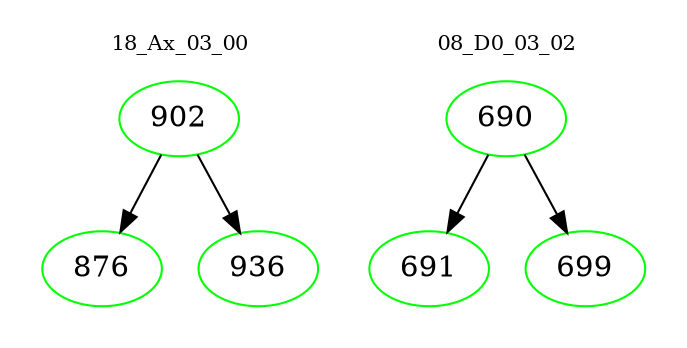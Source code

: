 digraph{
subgraph cluster_0 {
color = white
label = "18_Ax_03_00";
fontsize=10;
T0_902 [label="902", color="green"]
T0_902 -> T0_876 [color="black"]
T0_876 [label="876", color="green"]
T0_902 -> T0_936 [color="black"]
T0_936 [label="936", color="green"]
}
subgraph cluster_1 {
color = white
label = "08_D0_03_02";
fontsize=10;
T1_690 [label="690", color="green"]
T1_690 -> T1_691 [color="black"]
T1_691 [label="691", color="green"]
T1_690 -> T1_699 [color="black"]
T1_699 [label="699", color="green"]
}
}
